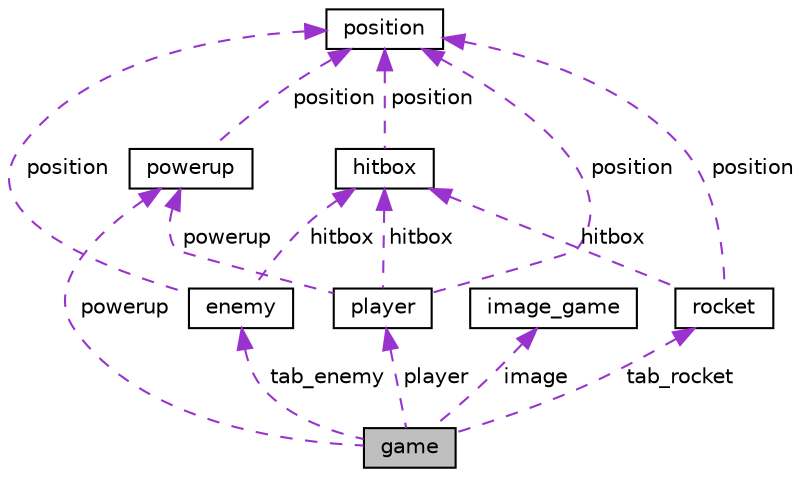 digraph "game"
{
 // LATEX_PDF_SIZE
  edge [fontname="Helvetica",fontsize="10",labelfontname="Helvetica",labelfontsize="10"];
  node [fontname="Helvetica",fontsize="10",shape=record];
  Node1 [label="game",height=0.2,width=0.4,color="black", fillcolor="grey75", style="filled", fontcolor="black",tooltip=" "];
  Node2 -> Node1 [dir="back",color="darkorchid3",fontsize="10",style="dashed",label=" powerup" ,fontname="Helvetica"];
  Node2 [label="powerup",height=0.2,width=0.4,color="black", fillcolor="white", style="filled",URL="$structpowerup.html",tooltip=" "];
  Node3 -> Node2 [dir="back",color="darkorchid3",fontsize="10",style="dashed",label=" position" ,fontname="Helvetica"];
  Node3 [label="position",height=0.2,width=0.4,color="black", fillcolor="white", style="filled",URL="$structposition.html",tooltip=" "];
  Node4 -> Node1 [dir="back",color="darkorchid3",fontsize="10",style="dashed",label=" tab_enemy" ,fontname="Helvetica"];
  Node4 [label="enemy",height=0.2,width=0.4,color="black", fillcolor="white", style="filled",URL="$structenemy.html",tooltip=" "];
  Node3 -> Node4 [dir="back",color="darkorchid3",fontsize="10",style="dashed",label=" position" ,fontname="Helvetica"];
  Node5 -> Node4 [dir="back",color="darkorchid3",fontsize="10",style="dashed",label=" hitbox" ,fontname="Helvetica"];
  Node5 [label="hitbox",height=0.2,width=0.4,color="black", fillcolor="white", style="filled",URL="$structhitbox.html",tooltip=" "];
  Node3 -> Node5 [dir="back",color="darkorchid3",fontsize="10",style="dashed",label=" position" ,fontname="Helvetica"];
  Node6 -> Node1 [dir="back",color="darkorchid3",fontsize="10",style="dashed",label=" tab_rocket" ,fontname="Helvetica"];
  Node6 [label="rocket",height=0.2,width=0.4,color="black", fillcolor="white", style="filled",URL="$structrocket.html",tooltip=" "];
  Node3 -> Node6 [dir="back",color="darkorchid3",fontsize="10",style="dashed",label=" position" ,fontname="Helvetica"];
  Node5 -> Node6 [dir="back",color="darkorchid3",fontsize="10",style="dashed",label=" hitbox" ,fontname="Helvetica"];
  Node7 -> Node1 [dir="back",color="darkorchid3",fontsize="10",style="dashed",label=" image" ,fontname="Helvetica"];
  Node7 [label="image_game",height=0.2,width=0.4,color="black", fillcolor="white", style="filled",URL="$structimage__game.html",tooltip=" "];
  Node8 -> Node1 [dir="back",color="darkorchid3",fontsize="10",style="dashed",label=" player" ,fontname="Helvetica"];
  Node8 [label="player",height=0.2,width=0.4,color="black", fillcolor="white", style="filled",URL="$structplayer.html",tooltip=" "];
  Node2 -> Node8 [dir="back",color="darkorchid3",fontsize="10",style="dashed",label=" powerup" ,fontname="Helvetica"];
  Node3 -> Node8 [dir="back",color="darkorchid3",fontsize="10",style="dashed",label=" position" ,fontname="Helvetica"];
  Node5 -> Node8 [dir="back",color="darkorchid3",fontsize="10",style="dashed",label=" hitbox" ,fontname="Helvetica"];
}

